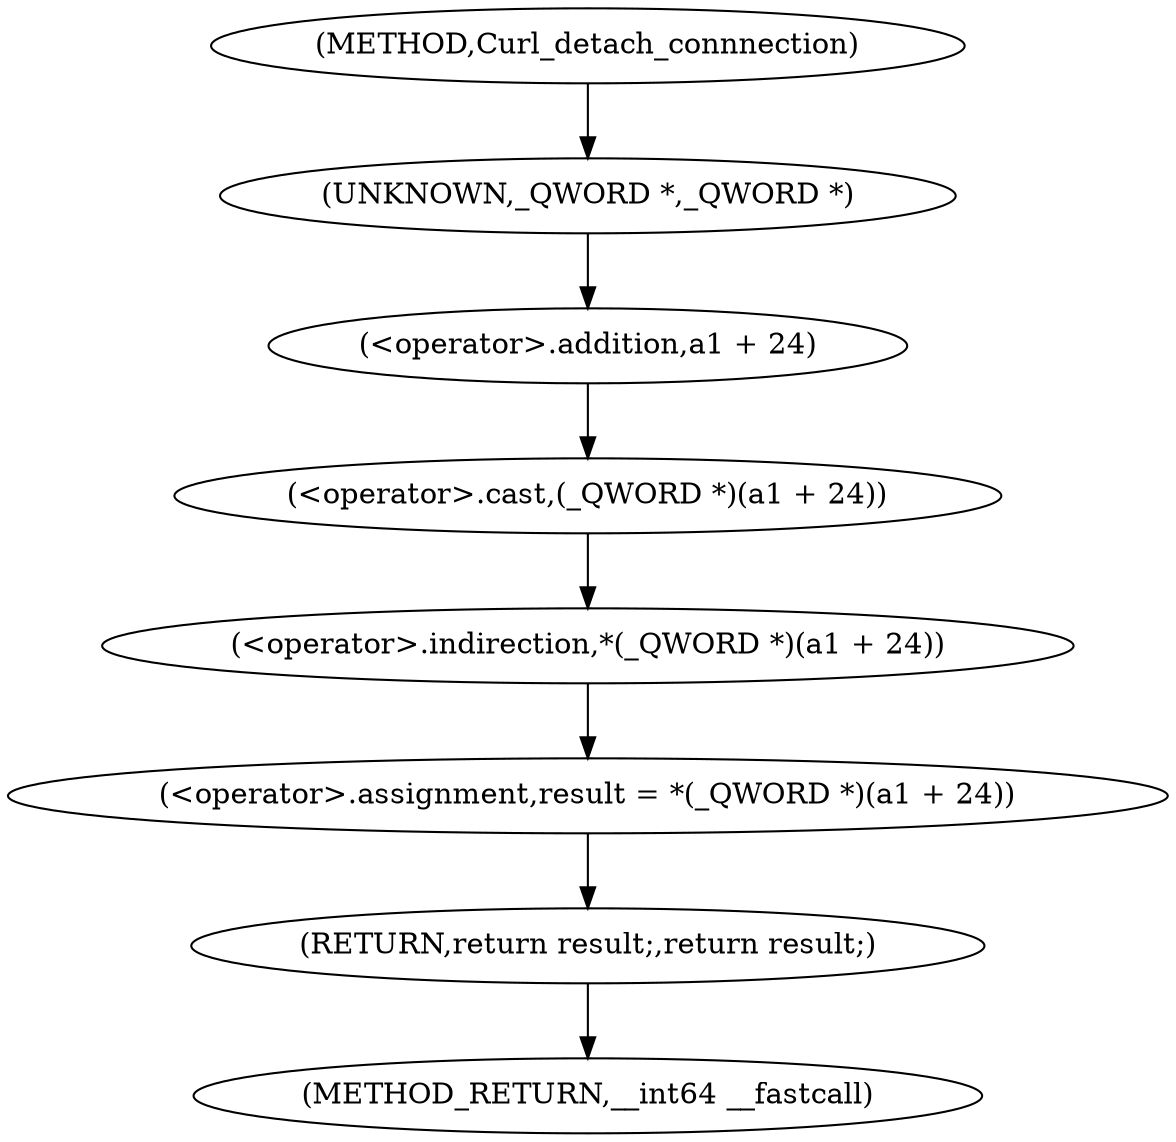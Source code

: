 digraph Curl_detach_connnection {  
"1000106" [label = "(<operator>.assignment,result = *(_QWORD *)(a1 + 24))" ]
"1000108" [label = "(<operator>.indirection,*(_QWORD *)(a1 + 24))" ]
"1000109" [label = "(<operator>.cast,(_QWORD *)(a1 + 24))" ]
"1000110" [label = "(UNKNOWN,_QWORD *,_QWORD *)" ]
"1000111" [label = "(<operator>.addition,a1 + 24)" ]
"1000117" [label = "(RETURN,return result;,return result;)" ]
"1000102" [label = "(METHOD,Curl_detach_connnection)" ]
"1000119" [label = "(METHOD_RETURN,__int64 __fastcall)" ]
  "1000106" -> "1000117" 
  "1000108" -> "1000106" 
  "1000109" -> "1000108" 
  "1000110" -> "1000111" 
  "1000111" -> "1000109" 
  "1000117" -> "1000119" 
  "1000102" -> "1000110" 
}
